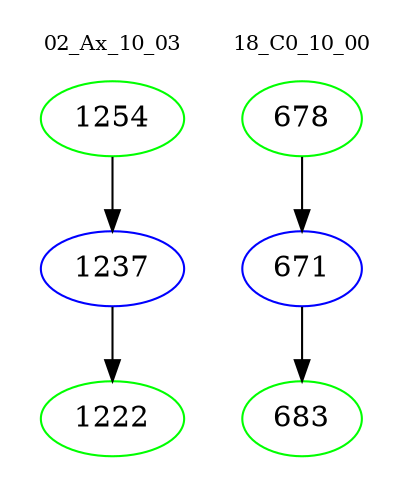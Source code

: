 digraph{
subgraph cluster_0 {
color = white
label = "02_Ax_10_03";
fontsize=10;
T0_1254 [label="1254", color="green"]
T0_1254 -> T0_1237 [color="black"]
T0_1237 [label="1237", color="blue"]
T0_1237 -> T0_1222 [color="black"]
T0_1222 [label="1222", color="green"]
}
subgraph cluster_1 {
color = white
label = "18_C0_10_00";
fontsize=10;
T1_678 [label="678", color="green"]
T1_678 -> T1_671 [color="black"]
T1_671 [label="671", color="blue"]
T1_671 -> T1_683 [color="black"]
T1_683 [label="683", color="green"]
}
}
